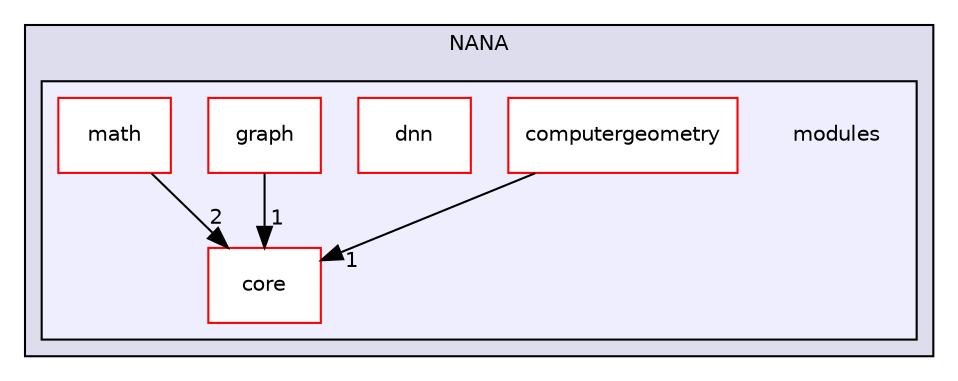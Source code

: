 digraph "NANA/modules" {
  compound=true
  node [ fontsize="10", fontname="Helvetica"];
  edge [ labelfontsize="10", labelfontname="Helvetica"];
  subgraph clusterdir_7c9b6f0367ec74be5e320712e0f90a45 {
    graph [ bgcolor="#ddddee", pencolor="black", label="NANA" fontname="Helvetica", fontsize="10", URL="dir_7c9b6f0367ec74be5e320712e0f90a45.html"]
  subgraph clusterdir_6b55659ead8ae8e939b199224b5f3833 {
    graph [ bgcolor="#eeeeff", pencolor="black", label="" URL="dir_6b55659ead8ae8e939b199224b5f3833.html"];
    dir_6b55659ead8ae8e939b199224b5f3833 [shape=plaintext label="modules"];
  dir_a0034a2e1eb347b72447d7288fcbeb40 [shape=box label="computergeometry" fillcolor="white" style="filled" color="red" URL="dir_a0034a2e1eb347b72447d7288fcbeb40.html"];
  dir_c3e203e05606b384f5fc9d03652c3ac7 [shape=box label="core" fillcolor="white" style="filled" color="red" URL="dir_c3e203e05606b384f5fc9d03652c3ac7.html"];
  dir_3301d753c8d3b9ca2a0c8cbcfadf8edc [shape=box label="dnn" fillcolor="white" style="filled" color="red" URL="dir_3301d753c8d3b9ca2a0c8cbcfadf8edc.html"];
  dir_33c137a055f180a488eaf5b0b4e3c87c [shape=box label="graph" fillcolor="white" style="filled" color="red" URL="dir_33c137a055f180a488eaf5b0b4e3c87c.html"];
  dir_b4523354886b5a0c83c88c960c3f222a [shape=box label="math" fillcolor="white" style="filled" color="red" URL="dir_b4523354886b5a0c83c88c960c3f222a.html"];
  }
  }
  dir_33c137a055f180a488eaf5b0b4e3c87c->dir_c3e203e05606b384f5fc9d03652c3ac7 [headlabel="1", labeldistance=1.5 headhref="dir_000012_000006.html"];
  dir_a0034a2e1eb347b72447d7288fcbeb40->dir_c3e203e05606b384f5fc9d03652c3ac7 [headlabel="1", labeldistance=1.5 headhref="dir_000002_000006.html"];
  dir_b4523354886b5a0c83c88c960c3f222a->dir_c3e203e05606b384f5fc9d03652c3ac7 [headlabel="2", labeldistance=1.5 headhref="dir_000015_000006.html"];
}

